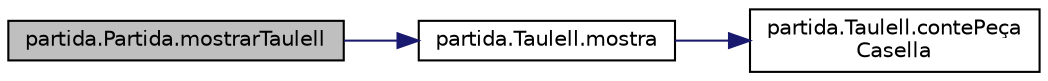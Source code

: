 digraph "partida.Partida.mostrarTaulell"
{
 // LATEX_PDF_SIZE
  edge [fontname="Helvetica",fontsize="10",labelfontname="Helvetica",labelfontsize="10"];
  node [fontname="Helvetica",fontsize="10",shape=record];
  rankdir="LR";
  Node1 [label="partida.Partida.mostrarTaulell",height=0.2,width=0.4,color="black", fillcolor="grey75", style="filled", fontcolor="black",tooltip="Acció de mostrar el taulell."];
  Node1 -> Node2 [color="midnightblue",fontsize="10",style="solid"];
  Node2 [label="partida.Taulell.mostra",height=0.2,width=0.4,color="black", fillcolor="white", style="filled",URL="$classpartida_1_1_taulell.html#a48826b0831de243dac33ec043d009cb2",tooltip="mostra el taulell amb les seves peces"];
  Node2 -> Node3 [color="midnightblue",fontsize="10",style="solid"];
  Node3 [label="partida.Taulell.contePeça\lCasella",height=0.2,width=0.4,color="black", fillcolor="white", style="filled",URL="$classpartida_1_1_taulell.html#a92e92d8c4846fda13d15a0393019faaf",tooltip="Comprova si a la posicio entrada hi ha un peça al taulell."];
}
